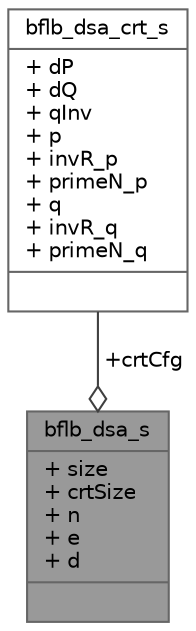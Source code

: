 digraph "bflb_dsa_s"
{
 // LATEX_PDF_SIZE
  bgcolor="transparent";
  edge [fontname=Helvetica,fontsize=10,labelfontname=Helvetica,labelfontsize=10];
  node [fontname=Helvetica,fontsize=10,shape=box,height=0.2,width=0.4];
  Node1 [shape=record,label="{bflb_dsa_s\n|+ size\l+ crtSize\l+ n\l+ e\l+ d\l|}",height=0.2,width=0.4,color="gray40", fillcolor="grey60", style="filled", fontcolor="black",tooltip=" "];
  Node2 -> Node1 [color="grey25",style="solid",label=" +crtCfg" ,arrowhead="odiamond"];
  Node2 [shape=record,label="{bflb_dsa_crt_s\n|+ dP\l+ dQ\l+ qInv\l+ p\l+ invR_p\l+ primeN_p\l+ q\l+ invR_q\l+ primeN_q\l|}",height=0.2,width=0.4,color="gray40", fillcolor="white", style="filled",URL="$structbflb__dsa__crt__s.html",tooltip=" "];
}
